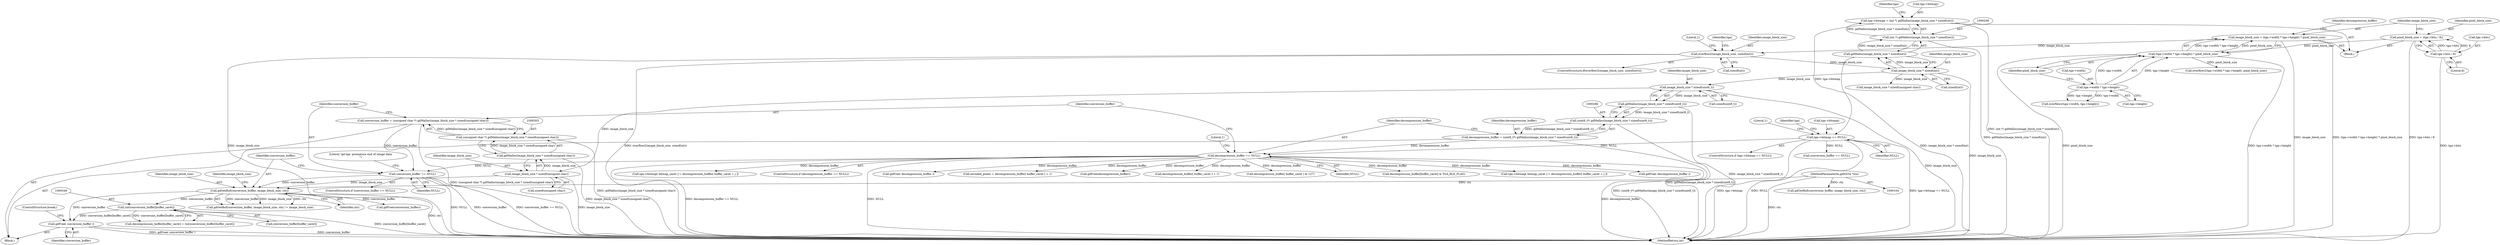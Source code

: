 digraph "0_libgd_3c2b605d72e8b080dace1d98a6e50b46c1d12186@pointer" {
"1000470" [label="(Call,gdFree( conversion_buffer ))"];
"1000348" [label="(Call,(int)conversion_buffer[buffer_caret])"];
"1000323" [label="(Call,gdGetBuf(conversion_buffer, image_block_size, ctx))"];
"1000310" [label="(Call,conversion_buffer == NULL)"];
"1000300" [label="(Call,conversion_buffer = (unsigned char *) gdMalloc(image_block_size * sizeof(unsigned char)))"];
"1000302" [label="(Call,(unsigned char *) gdMalloc(image_block_size * sizeof(unsigned char)))"];
"1000304" [label="(Call,gdMalloc(image_block_size * sizeof(unsigned char)))"];
"1000305" [label="(Call,image_block_size * sizeof(unsigned char))"];
"1000288" [label="(Call,image_block_size * sizeof(uint8_t))"];
"1000210" [label="(Call,image_block_size * sizeof(int))"];
"1000180" [label="(Call,overflow2(image_block_size, sizeof(int)))"];
"1000117" [label="(Call,image_block_size = (tga->width * tga->height) * pixel_block_size)"];
"1000119" [label="(Call,(tga->width * tga->height) * pixel_block_size)"];
"1000120" [label="(Call,tga->width * tga->height)"];
"1000109" [label="(Call,pixel_block_size = (tga->bits / 8))"];
"1000111" [label="(Call,tga->bits / 8)"];
"1000293" [label="(Call,decompression_buffer == NULL)"];
"1000283" [label="(Call,decompression_buffer = (uint8_t*) gdMalloc(image_block_size * sizeof(uint8_t)))"];
"1000285" [label="(Call,(uint8_t*) gdMalloc(image_block_size * sizeof(uint8_t)))"];
"1000287" [label="(Call,gdMalloc(image_block_size * sizeof(uint8_t)))"];
"1000215" [label="(Call,tga->bitmap == NULL)"];
"1000203" [label="(Call,tga->bitmap = (int *) gdMalloc(image_block_size * sizeof(int)))"];
"1000207" [label="(Call,(int *) gdMalloc(image_block_size * sizeof(int)))"];
"1000209" [label="(Call,gdMalloc(image_block_size * sizeof(int)))"];
"1000105" [label="(MethodParameterIn,gdIOCtx *ctx)"];
"1000180" [label="(Call,overflow2(image_block_size, sizeof(int)))"];
"1000105" [label="(MethodParameterIn,gdIOCtx *ctx)"];
"1000468" [label="(Call,gdFree( decompression_buffer ))"];
"1000472" [label="(ControlStructure,break;)"];
"1000300" [label="(Call,conversion_buffer = (unsigned char *) gdMalloc(image_block_size * sizeof(unsigned char)))"];
"1000422" [label="(Call,encoded_pixels = decompression_buffer[ buffer_caret ] + 1)"];
"1000192" [label="(Identifier,tga)"];
"1000216" [label="(Call,tga->bitmap)"];
"1000239" [label="(Call,conversion_buffer == NULL)"];
"1000111" [label="(Call,tga->bits / 8)"];
"1000471" [label="(Identifier,conversion_buffer)"];
"1000331" [label="(Call,gdFree(decompression_buffer))"];
"1000112" [label="(Call,tga->bits)"];
"1000212" [label="(Call,sizeof(int))"];
"1000217" [label="(Identifier,tga)"];
"1000166" [label="(Call,overflow2(tga->width * tga->height, pixel_block_size))"];
"1000181" [label="(Identifier,image_block_size)"];
"1000302" [label="(Call,(unsigned char *) gdMalloc(image_block_size * sizeof(unsigned char)))"];
"1000121" [label="(Call,tga->width)"];
"1000182" [label="(Call,sizeof(int))"];
"1000210" [label="(Call,image_block_size * sizeof(int))"];
"1000350" [label="(Call,conversion_buffer[buffer_caret])"];
"1000424" [label="(Call,decompression_buffer[ buffer_caret ] + 1)"];
"1000344" [label="(Call,decompression_buffer[buffer_caret] = (int)conversion_buffer[buffer_caret])"];
"1000118" [label="(Identifier,image_block_size)"];
"1000375" [label="(Call,decompression_buffer[ buffer_caret ] & 127)"];
"1000325" [label="(Identifier,image_block_size)"];
"1000312" [label="(Identifier,NULL)"];
"1000203" [label="(Call,tga->bitmap = (int *) gdMalloc(image_block_size * sizeof(int)))"];
"1000284" [label="(Identifier,decompression_buffer)"];
"1000219" [label="(Identifier,NULL)"];
"1000209" [label="(Call,gdMalloc(image_block_size * sizeof(int)))"];
"1000222" [label="(Literal,1)"];
"1000475" [label="(MethodReturn,int)"];
"1000470" [label="(Call,gdFree( conversion_buffer ))"];
"1000305" [label="(Call,image_block_size * sizeof(unsigned char))"];
"1000324" [label="(Identifier,conversion_buffer)"];
"1000207" [label="(Call,(int *) gdMalloc(image_block_size * sizeof(int)))"];
"1000214" [label="(ControlStructure,if (tga->bitmap == NULL))"];
"1000204" [label="(Call,tga->bitmap)"];
"1000285" [label="(Call,(uint8_t*) gdMalloc(image_block_size * sizeof(uint8_t)))"];
"1000234" [label="(Call,image_block_size * sizeof(unsigned char))"];
"1000295" [label="(Identifier,NULL)"];
"1000327" [label="(Identifier,image_block_size)"];
"1000365" [label="(Call,decompression_buffer[buffer_caret] & TGA_RLE_FLAG)"];
"1000154" [label="(Call,overflow2(tga->width, tga->height))"];
"1000117" [label="(Call,image_block_size = (tga->width * tga->height) * pixel_block_size)"];
"1000119" [label="(Call,(tga->width * tga->height) * pixel_block_size)"];
"1000283" [label="(Call,decompression_buffer = (uint8_t*) gdMalloc(image_block_size * sizeof(uint8_t)))"];
"1000323" [label="(Call,gdGetBuf(conversion_buffer, image_block_size, ctx))"];
"1000315" [label="(Literal,\"gd-tga: premature end of image data\n\")"];
"1000110" [label="(Identifier,pixel_block_size)"];
"1000311" [label="(Identifier,conversion_buffer)"];
"1000310" [label="(Call,conversion_buffer == NULL)"];
"1000107" [label="(Block,)"];
"1000309" [label="(ControlStructure,if (conversion_buffer == NULL))"];
"1000287" [label="(Call,gdMalloc(image_block_size * sizeof(uint8_t)))"];
"1000211" [label="(Identifier,image_block_size)"];
"1000187" [label="(Literal,1)"];
"1000326" [label="(Identifier,ctx)"];
"1000225" [label="(Identifier,tga)"];
"1000304" [label="(Call,gdMalloc(image_block_size * sizeof(unsigned char)))"];
"1000329" [label="(Call,gdFree(conversion_buffer))"];
"1000248" [label="(Call,gdGetBuf(conversion_buffer, image_block_size, ctx))"];
"1000127" [label="(Identifier,pixel_block_size)"];
"1000307" [label="(Call,sizeof(unsigned char))"];
"1000289" [label="(Identifier,image_block_size)"];
"1000454" [label="(Call,tga->bitmap[ bitmap_caret ] = decompression_buffer[ buffer_caret + j ])"];
"1000299" [label="(Literal,1)"];
"1000109" [label="(Call,pixel_block_size = (tga->bits / 8))"];
"1000124" [label="(Call,tga->height)"];
"1000294" [label="(Identifier,decompression_buffer)"];
"1000348" [label="(Call,(int)conversion_buffer[buffer_caret])"];
"1000316" [label="(Call,gdFree( decompression_buffer ))"];
"1000115" [label="(Literal,8)"];
"1000227" [label="(Block,)"];
"1000301" [label="(Identifier,conversion_buffer)"];
"1000406" [label="(Call,tga->bitmap[ bitmap_caret ] = decompression_buffer[ buffer_caret + j ])"];
"1000290" [label="(Call,sizeof(uint8_t))"];
"1000292" [label="(ControlStructure,if (decompression_buffer == NULL))"];
"1000306" [label="(Identifier,image_block_size)"];
"1000120" [label="(Call,tga->width * tga->height)"];
"1000288" [label="(Call,image_block_size * sizeof(uint8_t))"];
"1000322" [label="(Call,gdGetBuf(conversion_buffer, image_block_size, ctx) != image_block_size)"];
"1000130" [label="(Identifier,decompression_buffer)"];
"1000179" [label="(ControlStructure,if(overflow2(image_block_size, sizeof(int))))"];
"1000293" [label="(Call,decompression_buffer == NULL)"];
"1000215" [label="(Call,tga->bitmap == NULL)"];
"1000470" -> "1000227"  [label="AST: "];
"1000470" -> "1000471"  [label="CFG: "];
"1000471" -> "1000470"  [label="AST: "];
"1000472" -> "1000470"  [label="CFG: "];
"1000470" -> "1000475"  [label="DDG: conversion_buffer"];
"1000470" -> "1000475"  [label="DDG: gdFree( conversion_buffer )"];
"1000348" -> "1000470"  [label="DDG: conversion_buffer[buffer_caret]"];
"1000323" -> "1000470"  [label="DDG: conversion_buffer"];
"1000348" -> "1000344"  [label="AST: "];
"1000348" -> "1000350"  [label="CFG: "];
"1000349" -> "1000348"  [label="AST: "];
"1000350" -> "1000348"  [label="AST: "];
"1000344" -> "1000348"  [label="CFG: "];
"1000348" -> "1000475"  [label="DDG: conversion_buffer[buffer_caret]"];
"1000348" -> "1000344"  [label="DDG: conversion_buffer[buffer_caret]"];
"1000323" -> "1000348"  [label="DDG: conversion_buffer"];
"1000323" -> "1000322"  [label="AST: "];
"1000323" -> "1000326"  [label="CFG: "];
"1000324" -> "1000323"  [label="AST: "];
"1000325" -> "1000323"  [label="AST: "];
"1000326" -> "1000323"  [label="AST: "];
"1000327" -> "1000323"  [label="CFG: "];
"1000323" -> "1000475"  [label="DDG: ctx"];
"1000323" -> "1000322"  [label="DDG: conversion_buffer"];
"1000323" -> "1000322"  [label="DDG: image_block_size"];
"1000323" -> "1000322"  [label="DDG: ctx"];
"1000310" -> "1000323"  [label="DDG: conversion_buffer"];
"1000305" -> "1000323"  [label="DDG: image_block_size"];
"1000105" -> "1000323"  [label="DDG: ctx"];
"1000323" -> "1000329"  [label="DDG: conversion_buffer"];
"1000310" -> "1000309"  [label="AST: "];
"1000310" -> "1000312"  [label="CFG: "];
"1000311" -> "1000310"  [label="AST: "];
"1000312" -> "1000310"  [label="AST: "];
"1000315" -> "1000310"  [label="CFG: "];
"1000324" -> "1000310"  [label="CFG: "];
"1000310" -> "1000475"  [label="DDG: conversion_buffer == NULL"];
"1000310" -> "1000475"  [label="DDG: NULL"];
"1000310" -> "1000475"  [label="DDG: conversion_buffer"];
"1000300" -> "1000310"  [label="DDG: conversion_buffer"];
"1000293" -> "1000310"  [label="DDG: NULL"];
"1000300" -> "1000227"  [label="AST: "];
"1000300" -> "1000302"  [label="CFG: "];
"1000301" -> "1000300"  [label="AST: "];
"1000302" -> "1000300"  [label="AST: "];
"1000311" -> "1000300"  [label="CFG: "];
"1000300" -> "1000475"  [label="DDG: (unsigned char *) gdMalloc(image_block_size * sizeof(unsigned char))"];
"1000302" -> "1000300"  [label="DDG: gdMalloc(image_block_size * sizeof(unsigned char))"];
"1000302" -> "1000304"  [label="CFG: "];
"1000303" -> "1000302"  [label="AST: "];
"1000304" -> "1000302"  [label="AST: "];
"1000302" -> "1000475"  [label="DDG: gdMalloc(image_block_size * sizeof(unsigned char))"];
"1000304" -> "1000302"  [label="DDG: image_block_size * sizeof(unsigned char)"];
"1000304" -> "1000305"  [label="CFG: "];
"1000305" -> "1000304"  [label="AST: "];
"1000304" -> "1000475"  [label="DDG: image_block_size * sizeof(unsigned char)"];
"1000305" -> "1000304"  [label="DDG: image_block_size"];
"1000305" -> "1000307"  [label="CFG: "];
"1000306" -> "1000305"  [label="AST: "];
"1000307" -> "1000305"  [label="AST: "];
"1000305" -> "1000475"  [label="DDG: image_block_size"];
"1000288" -> "1000305"  [label="DDG: image_block_size"];
"1000288" -> "1000287"  [label="AST: "];
"1000288" -> "1000290"  [label="CFG: "];
"1000289" -> "1000288"  [label="AST: "];
"1000290" -> "1000288"  [label="AST: "];
"1000287" -> "1000288"  [label="CFG: "];
"1000288" -> "1000475"  [label="DDG: image_block_size"];
"1000288" -> "1000287"  [label="DDG: image_block_size"];
"1000210" -> "1000288"  [label="DDG: image_block_size"];
"1000210" -> "1000209"  [label="AST: "];
"1000210" -> "1000212"  [label="CFG: "];
"1000211" -> "1000210"  [label="AST: "];
"1000212" -> "1000210"  [label="AST: "];
"1000209" -> "1000210"  [label="CFG: "];
"1000210" -> "1000475"  [label="DDG: image_block_size"];
"1000210" -> "1000209"  [label="DDG: image_block_size"];
"1000180" -> "1000210"  [label="DDG: image_block_size"];
"1000210" -> "1000234"  [label="DDG: image_block_size"];
"1000180" -> "1000179"  [label="AST: "];
"1000180" -> "1000182"  [label="CFG: "];
"1000181" -> "1000180"  [label="AST: "];
"1000182" -> "1000180"  [label="AST: "];
"1000187" -> "1000180"  [label="CFG: "];
"1000192" -> "1000180"  [label="CFG: "];
"1000180" -> "1000475"  [label="DDG: image_block_size"];
"1000180" -> "1000475"  [label="DDG: overflow2(image_block_size, sizeof(int))"];
"1000117" -> "1000180"  [label="DDG: image_block_size"];
"1000117" -> "1000107"  [label="AST: "];
"1000117" -> "1000119"  [label="CFG: "];
"1000118" -> "1000117"  [label="AST: "];
"1000119" -> "1000117"  [label="AST: "];
"1000130" -> "1000117"  [label="CFG: "];
"1000117" -> "1000475"  [label="DDG: image_block_size"];
"1000117" -> "1000475"  [label="DDG: (tga->width * tga->height) * pixel_block_size"];
"1000119" -> "1000117"  [label="DDG: tga->width * tga->height"];
"1000119" -> "1000117"  [label="DDG: pixel_block_size"];
"1000119" -> "1000127"  [label="CFG: "];
"1000120" -> "1000119"  [label="AST: "];
"1000127" -> "1000119"  [label="AST: "];
"1000119" -> "1000475"  [label="DDG: pixel_block_size"];
"1000119" -> "1000475"  [label="DDG: tga->width * tga->height"];
"1000120" -> "1000119"  [label="DDG: tga->width"];
"1000120" -> "1000119"  [label="DDG: tga->height"];
"1000109" -> "1000119"  [label="DDG: pixel_block_size"];
"1000119" -> "1000166"  [label="DDG: pixel_block_size"];
"1000120" -> "1000124"  [label="CFG: "];
"1000121" -> "1000120"  [label="AST: "];
"1000124" -> "1000120"  [label="AST: "];
"1000127" -> "1000120"  [label="CFG: "];
"1000120" -> "1000154"  [label="DDG: tga->width"];
"1000120" -> "1000154"  [label="DDG: tga->height"];
"1000109" -> "1000107"  [label="AST: "];
"1000109" -> "1000111"  [label="CFG: "];
"1000110" -> "1000109"  [label="AST: "];
"1000111" -> "1000109"  [label="AST: "];
"1000118" -> "1000109"  [label="CFG: "];
"1000109" -> "1000475"  [label="DDG: tga->bits / 8"];
"1000111" -> "1000109"  [label="DDG: tga->bits"];
"1000111" -> "1000109"  [label="DDG: 8"];
"1000111" -> "1000115"  [label="CFG: "];
"1000112" -> "1000111"  [label="AST: "];
"1000115" -> "1000111"  [label="AST: "];
"1000111" -> "1000475"  [label="DDG: tga->bits"];
"1000293" -> "1000292"  [label="AST: "];
"1000293" -> "1000295"  [label="CFG: "];
"1000294" -> "1000293"  [label="AST: "];
"1000295" -> "1000293"  [label="AST: "];
"1000299" -> "1000293"  [label="CFG: "];
"1000301" -> "1000293"  [label="CFG: "];
"1000293" -> "1000475"  [label="DDG: decompression_buffer"];
"1000293" -> "1000475"  [label="DDG: decompression_buffer == NULL"];
"1000293" -> "1000475"  [label="DDG: NULL"];
"1000283" -> "1000293"  [label="DDG: decompression_buffer"];
"1000215" -> "1000293"  [label="DDG: NULL"];
"1000293" -> "1000316"  [label="DDG: decompression_buffer"];
"1000293" -> "1000331"  [label="DDG: decompression_buffer"];
"1000293" -> "1000365"  [label="DDG: decompression_buffer"];
"1000293" -> "1000375"  [label="DDG: decompression_buffer"];
"1000293" -> "1000406"  [label="DDG: decompression_buffer"];
"1000293" -> "1000422"  [label="DDG: decompression_buffer"];
"1000293" -> "1000424"  [label="DDG: decompression_buffer"];
"1000293" -> "1000454"  [label="DDG: decompression_buffer"];
"1000293" -> "1000468"  [label="DDG: decompression_buffer"];
"1000283" -> "1000227"  [label="AST: "];
"1000283" -> "1000285"  [label="CFG: "];
"1000284" -> "1000283"  [label="AST: "];
"1000285" -> "1000283"  [label="AST: "];
"1000294" -> "1000283"  [label="CFG: "];
"1000283" -> "1000475"  [label="DDG: (uint8_t*) gdMalloc(image_block_size * sizeof(uint8_t))"];
"1000285" -> "1000283"  [label="DDG: gdMalloc(image_block_size * sizeof(uint8_t))"];
"1000285" -> "1000287"  [label="CFG: "];
"1000286" -> "1000285"  [label="AST: "];
"1000287" -> "1000285"  [label="AST: "];
"1000285" -> "1000475"  [label="DDG: gdMalloc(image_block_size * sizeof(uint8_t))"];
"1000287" -> "1000285"  [label="DDG: image_block_size * sizeof(uint8_t)"];
"1000287" -> "1000475"  [label="DDG: image_block_size * sizeof(uint8_t)"];
"1000215" -> "1000214"  [label="AST: "];
"1000215" -> "1000219"  [label="CFG: "];
"1000216" -> "1000215"  [label="AST: "];
"1000219" -> "1000215"  [label="AST: "];
"1000222" -> "1000215"  [label="CFG: "];
"1000225" -> "1000215"  [label="CFG: "];
"1000215" -> "1000475"  [label="DDG: tga->bitmap"];
"1000215" -> "1000475"  [label="DDG: NULL"];
"1000215" -> "1000475"  [label="DDG: tga->bitmap == NULL"];
"1000203" -> "1000215"  [label="DDG: tga->bitmap"];
"1000215" -> "1000239"  [label="DDG: NULL"];
"1000203" -> "1000107"  [label="AST: "];
"1000203" -> "1000207"  [label="CFG: "];
"1000204" -> "1000203"  [label="AST: "];
"1000207" -> "1000203"  [label="AST: "];
"1000217" -> "1000203"  [label="CFG: "];
"1000203" -> "1000475"  [label="DDG: (int *) gdMalloc(image_block_size * sizeof(int))"];
"1000207" -> "1000203"  [label="DDG: gdMalloc(image_block_size * sizeof(int))"];
"1000207" -> "1000209"  [label="CFG: "];
"1000208" -> "1000207"  [label="AST: "];
"1000209" -> "1000207"  [label="AST: "];
"1000207" -> "1000475"  [label="DDG: gdMalloc(image_block_size * sizeof(int))"];
"1000209" -> "1000207"  [label="DDG: image_block_size * sizeof(int)"];
"1000209" -> "1000475"  [label="DDG: image_block_size * sizeof(int)"];
"1000105" -> "1000104"  [label="AST: "];
"1000105" -> "1000475"  [label="DDG: ctx"];
"1000105" -> "1000248"  [label="DDG: ctx"];
}
